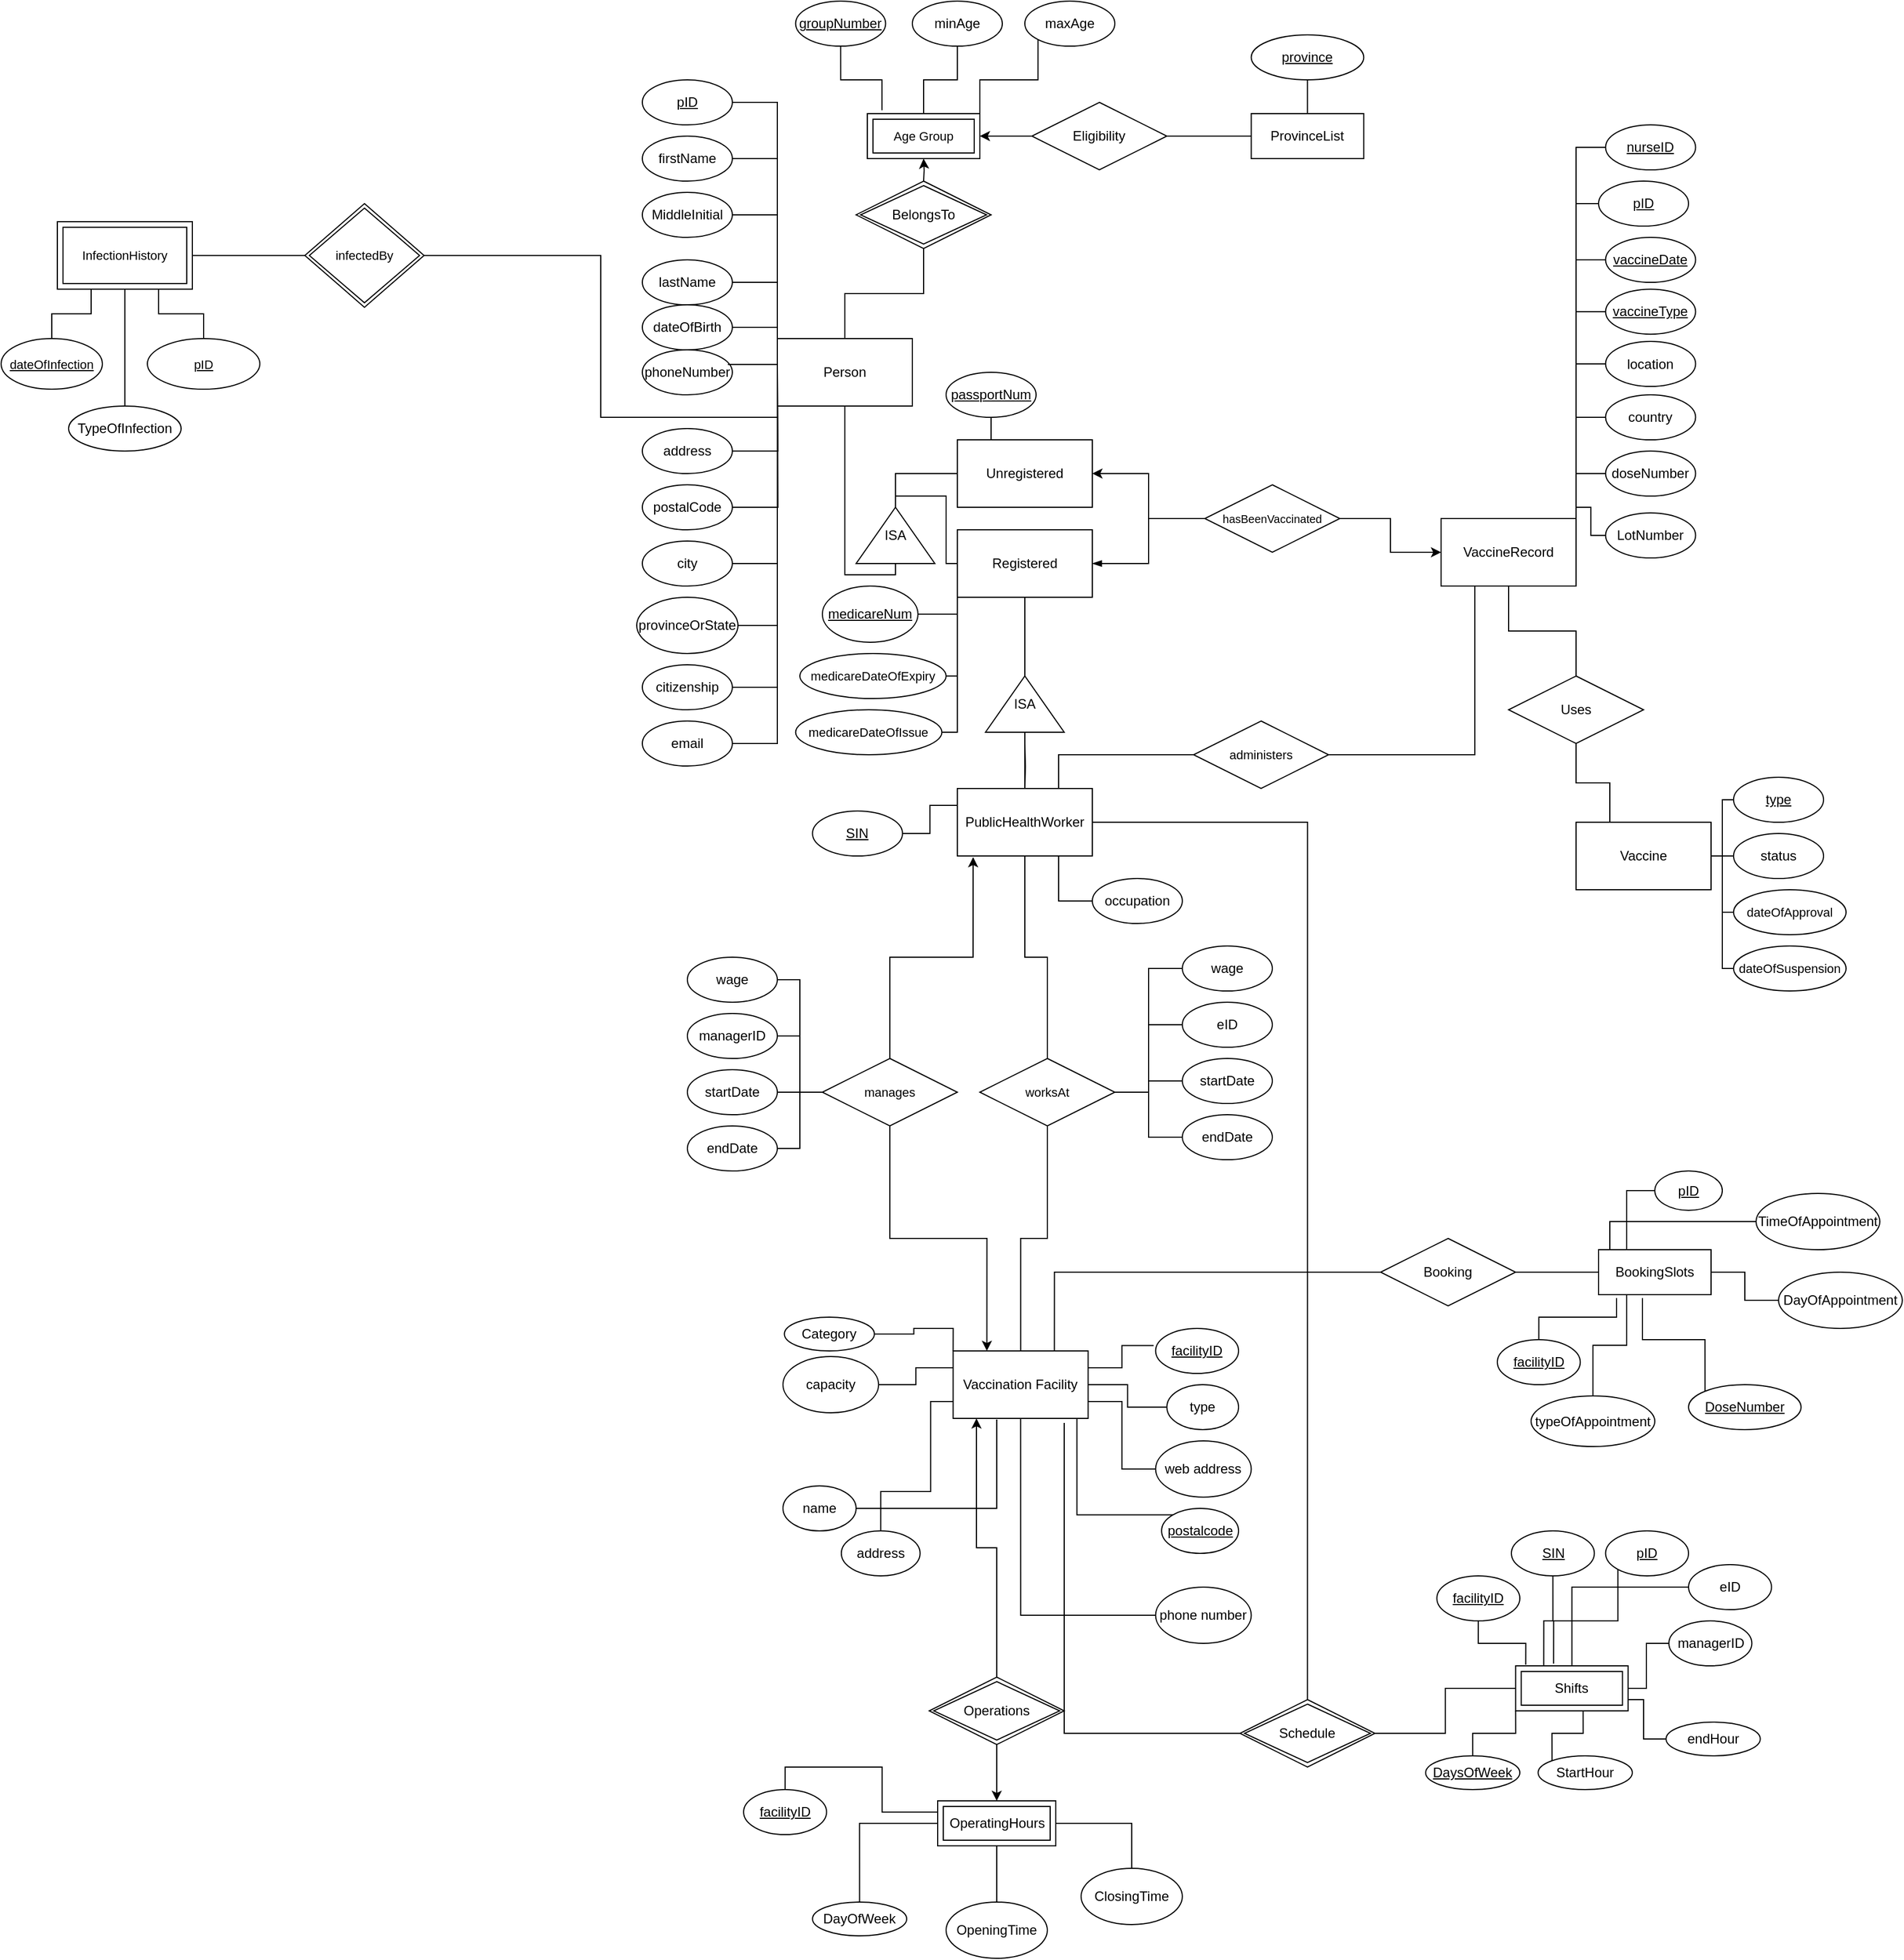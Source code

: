 <mxfile version="15.8.4" type="device"><diagram id="mBmWn6BK3wTHhu9qiL1B" name="Page-1"><mxGraphModel dx="946" dy="589" grid="1" gridSize="10" guides="1" tooltips="1" connect="1" arrows="1" fold="1" page="1" pageScale="1" pageWidth="2000" pageHeight="2000" math="0" shadow="0"><root><mxCell id="0"/><mxCell id="1" parent="0"/><mxCell id="DdgtRDa4_yfA8446GOCM-1" value="Person" style="rounded=0;whiteSpace=wrap;html=1;" parent="1" vertex="1"><mxGeometry x="780" y="370" width="120" height="60" as="geometry"/></mxCell><mxCell id="DdgtRDa4_yfA8446GOCM-2" value="firstName" style="ellipse;whiteSpace=wrap;html=1;" parent="1" vertex="1"><mxGeometry x="660" y="190" width="80" height="40" as="geometry"/></mxCell><mxCell id="DdgtRDa4_yfA8446GOCM-4" value="lastName" style="ellipse;whiteSpace=wrap;html=1;" parent="1" vertex="1"><mxGeometry x="660" y="300" width="80" height="40" as="geometry"/></mxCell><mxCell id="DdgtRDa4_yfA8446GOCM-5" value="dateOfBirth" style="ellipse;whiteSpace=wrap;html=1;" parent="1" vertex="1"><mxGeometry x="660" y="340" width="80" height="40" as="geometry"/></mxCell><mxCell id="DdgtRDa4_yfA8446GOCM-10" value="phoneNumber" style="ellipse;whiteSpace=wrap;html=1;" parent="1" vertex="1"><mxGeometry x="660" y="380" width="80" height="40" as="geometry"/></mxCell><mxCell id="pQI1qw_TkMHwql3n8WHU-45" style="edgeStyle=orthogonalEdgeStyle;rounded=0;orthogonalLoop=1;jettySize=auto;html=1;exitX=1;exitY=0.5;exitDx=0;exitDy=0;startArrow=none;startFill=0;endArrow=none;endFill=0;" parent="1" source="DdgtRDa4_yfA8446GOCM-11" edge="1"><mxGeometry relative="1" as="geometry"><mxPoint x="780" y="400" as="targetPoint"/></mxGeometry></mxCell><mxCell id="DdgtRDa4_yfA8446GOCM-11" value="address&lt;span style=&quot;color: rgba(0 , 0 , 0 , 0) ; font-family: monospace ; font-size: 0px&quot;&gt;%3CmxGraphModel%3E%3Croot%3E%3CmxCell%20id%3D%220%22%2F%3E%3CmxCell%20id%3D%221%22%20parent%3D%220%22%2F%3E%3CmxCell%20id%3D%222%22%20value%3D%22dateOfBirth%22%20style%3D%22ellipse%3BwhiteSpace%3Dwrap%3Bhtml%3D1%3B%22%20vertex%3D%221%22%20parent%3D%221%22%3E%3CmxGeometry%20x%3D%22210%22%20y%3D%2210%22%20width%3D%2280%22%20height%3D%2240%22%20as%3D%22geometry%22%2F%3E%3C%2FmxCell%3E%3C%2Froot%3E%3C%2FmxGraphModel%3E&lt;/span&gt;" style="ellipse;whiteSpace=wrap;html=1;" parent="1" vertex="1"><mxGeometry x="660" y="450" width="80" height="40" as="geometry"/></mxCell><mxCell id="i0iHETtfr_6ttu-rtyFP-5" style="edgeStyle=orthogonalEdgeStyle;rounded=0;orthogonalLoop=1;jettySize=auto;html=1;exitX=1;exitY=0.5;exitDx=0;exitDy=0;entryX=0;entryY=1;entryDx=0;entryDy=0;endArrow=none;endFill=0;" edge="1" parent="1" source="DdgtRDa4_yfA8446GOCM-12" target="DdgtRDa4_yfA8446GOCM-1"><mxGeometry relative="1" as="geometry"/></mxCell><mxCell id="DdgtRDa4_yfA8446GOCM-12" value="city" style="ellipse;whiteSpace=wrap;html=1;" parent="1" vertex="1"><mxGeometry x="660" y="550" width="80" height="40" as="geometry"/></mxCell><mxCell id="i0iHETtfr_6ttu-rtyFP-4" style="edgeStyle=orthogonalEdgeStyle;rounded=0;orthogonalLoop=1;jettySize=auto;html=1;exitX=1;exitY=0.5;exitDx=0;exitDy=0;entryX=0;entryY=1;entryDx=0;entryDy=0;endArrow=none;endFill=0;" edge="1" parent="1" source="DdgtRDa4_yfA8446GOCM-13" target="DdgtRDa4_yfA8446GOCM-1"><mxGeometry relative="1" as="geometry"/></mxCell><mxCell id="DdgtRDa4_yfA8446GOCM-13" value="provinceOrState" style="ellipse;whiteSpace=wrap;html=1;" parent="1" vertex="1"><mxGeometry x="655" y="600" width="90" height="50" as="geometry"/></mxCell><mxCell id="DdgtRDa4_yfA8446GOCM-15" value="citizenship" style="ellipse;whiteSpace=wrap;html=1;" parent="1" vertex="1"><mxGeometry x="660" y="660" width="80" height="40" as="geometry"/></mxCell><mxCell id="DdgtRDa4_yfA8446GOCM-16" value="email" style="ellipse;whiteSpace=wrap;html=1;" parent="1" vertex="1"><mxGeometry x="660" y="710" width="80" height="40" as="geometry"/></mxCell><mxCell id="DdgtRDa4_yfA8446GOCM-18" value="" style="endArrow=none;html=1;rounded=0;fontSize=6;edgeStyle=orthogonalEdgeStyle;exitX=0.95;exitY=0.325;exitDx=0;exitDy=0;exitPerimeter=0;entryX=0;entryY=0.5;entryDx=0;entryDy=0;" parent="1" source="DdgtRDa4_yfA8446GOCM-10" target="DdgtRDa4_yfA8446GOCM-1" edge="1"><mxGeometry relative="1" as="geometry"><mxPoint x="660" y="389.5" as="sourcePoint"/><mxPoint x="820" y="389.5" as="targetPoint"/><Array as="points"><mxPoint x="780" y="393"/><mxPoint x="780" y="390"/></Array></mxGeometry></mxCell><mxCell id="DdgtRDa4_yfA8446GOCM-27" value="" style="endArrow=none;html=1;rounded=0;fontSize=6;edgeStyle=orthogonalEdgeStyle;entryX=0;entryY=1;entryDx=0;entryDy=0;exitX=1;exitY=0.5;exitDx=0;exitDy=0;" parent="1" source="DdgtRDa4_yfA8446GOCM-15" target="DdgtRDa4_yfA8446GOCM-1" edge="1"><mxGeometry relative="1" as="geometry"><mxPoint x="740" y="390" as="sourcePoint"/><mxPoint x="900" y="390" as="targetPoint"/></mxGeometry></mxCell><mxCell id="DdgtRDa4_yfA8446GOCM-29" value="" style="endArrow=none;html=1;rounded=0;fontSize=6;edgeStyle=orthogonalEdgeStyle;entryX=0;entryY=1;entryDx=0;entryDy=0;" parent="1" source="DdgtRDa4_yfA8446GOCM-16" target="DdgtRDa4_yfA8446GOCM-1" edge="1"><mxGeometry relative="1" as="geometry"><mxPoint x="740" y="390" as="sourcePoint"/><mxPoint x="900" y="390" as="targetPoint"/></mxGeometry></mxCell><mxCell id="DdgtRDa4_yfA8446GOCM-31" value="" style="endArrow=none;html=1;rounded=0;fontSize=6;edgeStyle=orthogonalEdgeStyle;entryX=0;entryY=0;entryDx=0;entryDy=0;exitX=1;exitY=0.5;exitDx=0;exitDy=0;" parent="1" source="DdgtRDa4_yfA8446GOCM-5" target="DdgtRDa4_yfA8446GOCM-1" edge="1"><mxGeometry relative="1" as="geometry"><mxPoint x="740" y="390" as="sourcePoint"/><mxPoint x="900" y="390" as="targetPoint"/></mxGeometry></mxCell><mxCell id="DdgtRDa4_yfA8446GOCM-32" value="" style="endArrow=none;html=1;rounded=0;fontSize=6;edgeStyle=orthogonalEdgeStyle;entryX=0;entryY=0;entryDx=0;entryDy=0;exitX=1;exitY=0.5;exitDx=0;exitDy=0;" parent="1" source="DdgtRDa4_yfA8446GOCM-4" target="DdgtRDa4_yfA8446GOCM-1" edge="1"><mxGeometry relative="1" as="geometry"><mxPoint x="740" y="390" as="sourcePoint"/><mxPoint x="900" y="390" as="targetPoint"/></mxGeometry></mxCell><mxCell id="DdgtRDa4_yfA8446GOCM-33" value="" style="endArrow=none;html=1;rounded=0;fontSize=6;edgeStyle=orthogonalEdgeStyle;entryX=0;entryY=0;entryDx=0;entryDy=0;exitX=1;exitY=0.5;exitDx=0;exitDy=0;" parent="1" source="DdgtRDa4_yfA8446GOCM-2" target="DdgtRDa4_yfA8446GOCM-1" edge="1"><mxGeometry relative="1" as="geometry"><mxPoint x="740" y="390" as="sourcePoint"/><mxPoint x="900" y="390" as="targetPoint"/></mxGeometry></mxCell><mxCell id="DdgtRDa4_yfA8446GOCM-34" value="&lt;font style=&quot;font-size: 12px&quot;&gt;BelongsTo&lt;/font&gt;" style="shape=rhombus;double=1;perimeter=rhombusPerimeter;whiteSpace=wrap;html=1;align=center;labelBackgroundColor=none;fontSize=11;fontColor=default;" parent="1" vertex="1"><mxGeometry x="850" y="230" width="120" height="60" as="geometry"/></mxCell><mxCell id="DdgtRDa4_yfA8446GOCM-35" value="" style="endArrow=none;html=1;rounded=0;fontSize=12;edgeStyle=orthogonalEdgeStyle;entryX=0.5;entryY=1;entryDx=0;entryDy=0;exitX=0.5;exitY=0;exitDx=0;exitDy=0;" parent="1" source="DdgtRDa4_yfA8446GOCM-1" target="DdgtRDa4_yfA8446GOCM-34" edge="1"><mxGeometry relative="1" as="geometry"><mxPoint x="820" y="380" as="sourcePoint"/><mxPoint x="980" y="380" as="targetPoint"/></mxGeometry></mxCell><mxCell id="nh2LUWXk5iaDpOpPUdQf-5" style="edgeStyle=orthogonalEdgeStyle;rounded=0;orthogonalLoop=1;jettySize=auto;html=1;exitX=0.5;exitY=0;exitDx=0;exitDy=0;entryX=0.5;entryY=1;entryDx=0;entryDy=0;fontSize=8;fontColor=default;startArrow=none;startFill=0;endArrow=none;endFill=0;" parent="1" source="nh2LUWXk5iaDpOpPUdQf-6" target="DdgtRDa4_yfA8446GOCM-42" edge="1"><mxGeometry relative="1" as="geometry"><mxPoint x="910" y="150" as="sourcePoint"/></mxGeometry></mxCell><mxCell id="DdgtRDa4_yfA8446GOCM-37" value="" style="endArrow=classic;html=1;rounded=0;fontSize=12;edgeStyle=orthogonalEdgeStyle;" parent="1" edge="1"><mxGeometry relative="1" as="geometry"><mxPoint x="910" y="230" as="sourcePoint"/><mxPoint x="910" y="210" as="targetPoint"/></mxGeometry></mxCell><mxCell id="DdgtRDa4_yfA8446GOCM-39" value="&lt;u&gt;groupNumber&lt;/u&gt;" style="ellipse;whiteSpace=wrap;html=1;" parent="1" vertex="1"><mxGeometry x="796.25" y="70" width="80" height="40" as="geometry"/></mxCell><mxCell id="DdgtRDa4_yfA8446GOCM-41" value="" style="endArrow=none;html=1;rounded=0;fontSize=12;edgeStyle=orthogonalEdgeStyle;entryX=0.13;entryY=-0.075;entryDx=0;entryDy=0;exitX=0.5;exitY=1;exitDx=0;exitDy=0;entryPerimeter=0;" parent="1" source="DdgtRDa4_yfA8446GOCM-39" target="nh2LUWXk5iaDpOpPUdQf-6" edge="1"><mxGeometry relative="1" as="geometry"><mxPoint x="820" y="350" as="sourcePoint"/><mxPoint x="850" y="150" as="targetPoint"/></mxGeometry></mxCell><mxCell id="DdgtRDa4_yfA8446GOCM-42" value="minAge" style="ellipse;whiteSpace=wrap;html=1;" parent="1" vertex="1"><mxGeometry x="900" y="70" width="80" height="40" as="geometry"/></mxCell><mxCell id="DdgtRDa4_yfA8446GOCM-44" value="maxAge" style="ellipse;whiteSpace=wrap;html=1;" parent="1" vertex="1"><mxGeometry x="1000" y="70" width="80" height="40" as="geometry"/></mxCell><mxCell id="DdgtRDa4_yfA8446GOCM-46" value="&lt;u&gt;&lt;font style=&quot;font-size: 11px&quot;&gt;dateOfInfection&lt;/font&gt;&lt;/u&gt;" style="ellipse;whiteSpace=wrap;html=1;" parent="1" vertex="1"><mxGeometry x="90" y="370" width="90" height="45" as="geometry"/></mxCell><mxCell id="DdgtRDa4_yfA8446GOCM-47" value="" style="endArrow=none;html=1;rounded=0;fontSize=8;edgeStyle=orthogonalEdgeStyle;entryX=0;entryY=1;entryDx=0;entryDy=0;startArrow=none;" parent="1" source="rNq9Q9PdPuJIYpiy7q8s-1" target="DdgtRDa4_yfA8446GOCM-1" edge="1"><mxGeometry relative="1" as="geometry"><mxPoint x="790" y="470" as="sourcePoint"/><mxPoint x="950" y="470" as="targetPoint"/></mxGeometry></mxCell><mxCell id="DdgtRDa4_yfA8446GOCM-48" value="&lt;font style=&quot;font-size: 12px&quot;&gt;ISA&lt;/font&gt;" style="triangle;whiteSpace=wrap;html=1;fontSize=8;rotation=0;direction=north;" parent="1" vertex="1"><mxGeometry x="850" y="520" width="70" height="50" as="geometry"/></mxCell><mxCell id="DdgtRDa4_yfA8446GOCM-49" value="" style="endArrow=none;html=1;rounded=0;fontSize=12;edgeStyle=orthogonalEdgeStyle;entryX=0.5;entryY=1;entryDx=0;entryDy=0;exitX=0;exitY=0.5;exitDx=0;exitDy=0;" parent="1" source="DdgtRDa4_yfA8446GOCM-48" target="DdgtRDa4_yfA8446GOCM-1" edge="1"><mxGeometry relative="1" as="geometry"><mxPoint x="840" y="460" as="sourcePoint"/><mxPoint x="950" y="350" as="targetPoint"/></mxGeometry></mxCell><mxCell id="DdgtRDa4_yfA8446GOCM-50" value="Registered" style="rounded=0;whiteSpace=wrap;html=1;" parent="1" vertex="1"><mxGeometry x="940" y="540" width="120" height="60" as="geometry"/></mxCell><mxCell id="DdgtRDa4_yfA8446GOCM-51" value="Unregistered" style="rounded=0;whiteSpace=wrap;html=1;" parent="1" vertex="1"><mxGeometry x="940" y="460" width="120" height="60" as="geometry"/></mxCell><mxCell id="DdgtRDa4_yfA8446GOCM-52" value="" style="endArrow=none;html=1;rounded=0;fontSize=12;edgeStyle=orthogonalEdgeStyle;entryX=0;entryY=0.5;entryDx=0;entryDy=0;exitX=1;exitY=0.5;exitDx=0;exitDy=0;" parent="1" source="DdgtRDa4_yfA8446GOCM-48" target="DdgtRDa4_yfA8446GOCM-51" edge="1"><mxGeometry relative="1" as="geometry"><mxPoint x="790" y="420" as="sourcePoint"/><mxPoint x="950" y="420" as="targetPoint"/></mxGeometry></mxCell><mxCell id="DdgtRDa4_yfA8446GOCM-53" value="" style="endArrow=none;html=1;rounded=0;fontSize=12;edgeStyle=orthogonalEdgeStyle;entryX=0;entryY=0.5;entryDx=0;entryDy=0;exitX=1;exitY=0.5;exitDx=0;exitDy=0;" parent="1" source="DdgtRDa4_yfA8446GOCM-48" target="DdgtRDa4_yfA8446GOCM-50" edge="1"><mxGeometry relative="1" as="geometry"><mxPoint x="910" y="490" as="sourcePoint"/><mxPoint x="950" y="420" as="targetPoint"/></mxGeometry></mxCell><mxCell id="DdgtRDa4_yfA8446GOCM-54" value="&lt;font style=&quot;font-size: 10px&quot;&gt;hasBeenVaccinated&lt;/font&gt;" style="shape=rhombus;perimeter=rhombusPerimeter;whiteSpace=wrap;html=1;align=center;fontSize=6;" parent="1" vertex="1"><mxGeometry x="1160" y="500" width="120" height="60" as="geometry"/></mxCell><mxCell id="DdgtRDa4_yfA8446GOCM-55" value="" style="endArrow=none;html=1;rounded=0;fontSize=12;edgeStyle=orthogonalEdgeStyle;entryX=0;entryY=0.5;entryDx=0;entryDy=0;exitX=1;exitY=0.5;exitDx=0;exitDy=0;startArrow=classic;startFill=1;" parent="1" source="DdgtRDa4_yfA8446GOCM-51" target="DdgtRDa4_yfA8446GOCM-54" edge="1"><mxGeometry relative="1" as="geometry"><mxPoint x="830" y="450" as="sourcePoint"/><mxPoint x="990" y="450" as="targetPoint"/></mxGeometry></mxCell><mxCell id="pQI1qw_TkMHwql3n8WHU-53" style="edgeStyle=orthogonalEdgeStyle;rounded=0;orthogonalLoop=1;jettySize=auto;html=1;exitX=0.5;exitY=1;exitDx=0;exitDy=0;entryX=0.5;entryY=0;entryDx=0;entryDy=0;startArrow=none;startFill=0;endArrow=none;endFill=0;" parent="1" source="DdgtRDa4_yfA8446GOCM-56" target="pQI1qw_TkMHwql3n8WHU-52" edge="1"><mxGeometry relative="1" as="geometry"/></mxCell><mxCell id="DdgtRDa4_yfA8446GOCM-56" value="VaccineRecord" style="rounded=0;whiteSpace=wrap;html=1;" parent="1" vertex="1"><mxGeometry x="1370" y="530" width="120" height="60" as="geometry"/></mxCell><mxCell id="DdgtRDa4_yfA8446GOCM-57" value="" style="endArrow=classic;html=1;rounded=0;fontSize=12;edgeStyle=orthogonalEdgeStyle;endFill=1;" parent="1" source="DdgtRDa4_yfA8446GOCM-54" target="DdgtRDa4_yfA8446GOCM-56" edge="1"><mxGeometry relative="1" as="geometry"><mxPoint x="1050" y="400" as="sourcePoint"/><mxPoint x="990" y="450" as="targetPoint"/></mxGeometry></mxCell><mxCell id="DdgtRDa4_yfA8446GOCM-59" value="&lt;u&gt;medicareNum&lt;/u&gt;" style="ellipse;whiteSpace=wrap;html=1;" parent="1" vertex="1"><mxGeometry x="820" y="590" width="85" height="50" as="geometry"/></mxCell><mxCell id="DdgtRDa4_yfA8446GOCM-60" value="&lt;font style=&quot;font-size: 11px&quot;&gt;medicareDateOfIssue&lt;/font&gt;" style="ellipse;whiteSpace=wrap;html=1;" parent="1" vertex="1"><mxGeometry x="796.25" y="700" width="130" height="40" as="geometry"/></mxCell><mxCell id="DdgtRDa4_yfA8446GOCM-61" value="&lt;font style=&quot;font-size: 11px&quot;&gt;medicareDateOfExpiry&lt;/font&gt;" style="ellipse;whiteSpace=wrap;html=1;" parent="1" vertex="1"><mxGeometry x="800" y="650" width="130" height="40" as="geometry"/></mxCell><mxCell id="DdgtRDa4_yfA8446GOCM-62" value="" style="endArrow=none;html=1;rounded=0;fontSize=12;edgeStyle=orthogonalEdgeStyle;entryX=0;entryY=1;entryDx=0;entryDy=0;exitX=1;exitY=0.5;exitDx=0;exitDy=0;" parent="1" source="DdgtRDa4_yfA8446GOCM-59" target="DdgtRDa4_yfA8446GOCM-50" edge="1"><mxGeometry relative="1" as="geometry"><mxPoint x="900" y="500" as="sourcePoint"/><mxPoint x="1060" y="500" as="targetPoint"/></mxGeometry></mxCell><mxCell id="DdgtRDa4_yfA8446GOCM-63" value="" style="endArrow=none;html=1;rounded=0;fontSize=12;edgeStyle=orthogonalEdgeStyle;entryX=0;entryY=1;entryDx=0;entryDy=0;" parent="1" source="DdgtRDa4_yfA8446GOCM-61" target="DdgtRDa4_yfA8446GOCM-50" edge="1"><mxGeometry relative="1" as="geometry"><mxPoint x="900" y="500" as="sourcePoint"/><mxPoint x="1060" y="500" as="targetPoint"/></mxGeometry></mxCell><mxCell id="DdgtRDa4_yfA8446GOCM-64" value="" style="endArrow=none;html=1;rounded=0;fontSize=12;edgeStyle=orthogonalEdgeStyle;entryX=0;entryY=1;entryDx=0;entryDy=0;" parent="1" source="DdgtRDa4_yfA8446GOCM-60" target="DdgtRDa4_yfA8446GOCM-50" edge="1"><mxGeometry relative="1" as="geometry"><mxPoint x="900" y="500" as="sourcePoint"/><mxPoint x="1160" y="720" as="targetPoint"/></mxGeometry></mxCell><mxCell id="DdgtRDa4_yfA8446GOCM-65" value="" style="endArrow=none;html=1;rounded=0;fontSize=12;edgeStyle=orthogonalEdgeStyle;entryX=0;entryY=0.5;entryDx=0;entryDy=0;startArrow=blockThin;startFill=1;" parent="1" source="DdgtRDa4_yfA8446GOCM-50" target="DdgtRDa4_yfA8446GOCM-54" edge="1"><mxGeometry relative="1" as="geometry"><mxPoint x="900" y="500" as="sourcePoint"/><mxPoint x="1060" y="500" as="targetPoint"/></mxGeometry></mxCell><mxCell id="DdgtRDa4_yfA8446GOCM-66" value="&lt;u&gt;passportNum&lt;/u&gt;" style="ellipse;whiteSpace=wrap;html=1;" parent="1" vertex="1"><mxGeometry x="930" y="400" width="80" height="40" as="geometry"/></mxCell><mxCell id="DdgtRDa4_yfA8446GOCM-67" value="" style="endArrow=none;html=1;rounded=0;fontSize=12;edgeStyle=orthogonalEdgeStyle;entryX=0.25;entryY=0;entryDx=0;entryDy=0;" parent="1" source="DdgtRDa4_yfA8446GOCM-66" target="DdgtRDa4_yfA8446GOCM-51" edge="1"><mxGeometry relative="1" as="geometry"><mxPoint x="900" y="500" as="sourcePoint"/><mxPoint x="1060" y="500" as="targetPoint"/></mxGeometry></mxCell><mxCell id="DdgtRDa4_yfA8446GOCM-68" value="LotNumber" style="ellipse;whiteSpace=wrap;html=1;" parent="1" vertex="1"><mxGeometry x="1516.25" y="525" width="80" height="40" as="geometry"/></mxCell><mxCell id="DdgtRDa4_yfA8446GOCM-69" value="" style="endArrow=none;html=1;rounded=0;fontSize=12;edgeStyle=orthogonalEdgeStyle;entryX=0;entryY=0.5;entryDx=0;entryDy=0;exitX=1;exitY=0;exitDx=0;exitDy=0;" parent="1" source="DdgtRDa4_yfA8446GOCM-56" target="DdgtRDa4_yfA8446GOCM-68" edge="1"><mxGeometry relative="1" as="geometry"><mxPoint x="1160" y="500" as="sourcePoint"/><mxPoint x="1320" y="500" as="targetPoint"/></mxGeometry></mxCell><mxCell id="DdgtRDa4_yfA8446GOCM-70" value="&lt;u&gt;vaccineType&lt;/u&gt;" style="ellipse;whiteSpace=wrap;html=1;" parent="1" vertex="1"><mxGeometry x="1516.25" y="326.09" width="80" height="40" as="geometry"/></mxCell><mxCell id="DdgtRDa4_yfA8446GOCM-71" value="" style="endArrow=none;html=1;rounded=0;fontSize=12;edgeStyle=orthogonalEdgeStyle;entryX=0;entryY=0.5;entryDx=0;entryDy=0;exitX=1;exitY=0;exitDx=0;exitDy=0;" parent="1" source="DdgtRDa4_yfA8446GOCM-56" target="DdgtRDa4_yfA8446GOCM-70" edge="1"><mxGeometry relative="1" as="geometry"><mxPoint x="1490" y="510" as="sourcePoint"/><mxPoint x="1510" y="450" as="targetPoint"/></mxGeometry></mxCell><mxCell id="DdgtRDa4_yfA8446GOCM-72" value="doseNumber" style="ellipse;whiteSpace=wrap;html=1;" parent="1" vertex="1"><mxGeometry x="1516.25" y="470" width="80" height="40" as="geometry"/></mxCell><mxCell id="DdgtRDa4_yfA8446GOCM-73" value="" style="endArrow=none;html=1;rounded=0;fontSize=12;edgeStyle=orthogonalEdgeStyle;entryX=0;entryY=0.5;entryDx=0;entryDy=0;exitX=1;exitY=0;exitDx=0;exitDy=0;" parent="1" source="DdgtRDa4_yfA8446GOCM-56" target="DdgtRDa4_yfA8446GOCM-72" edge="1"><mxGeometry relative="1" as="geometry"><mxPoint x="1140" y="500" as="sourcePoint"/><mxPoint x="1300" y="500" as="targetPoint"/></mxGeometry></mxCell><mxCell id="DdgtRDa4_yfA8446GOCM-74" value="&lt;u&gt;vaccineDate&lt;/u&gt;" style="ellipse;whiteSpace=wrap;html=1;" parent="1" vertex="1"><mxGeometry x="1516.25" y="280" width="80" height="40" as="geometry"/></mxCell><mxCell id="DdgtRDa4_yfA8446GOCM-75" value="" style="endArrow=none;html=1;rounded=0;fontSize=12;edgeStyle=orthogonalEdgeStyle;entryX=0;entryY=0.5;entryDx=0;entryDy=0;exitX=1;exitY=0;exitDx=0;exitDy=0;" parent="1" source="DdgtRDa4_yfA8446GOCM-56" target="DdgtRDa4_yfA8446GOCM-74" edge="1"><mxGeometry relative="1" as="geometry"><mxPoint x="1140" y="500" as="sourcePoint"/><mxPoint x="1300" y="500" as="targetPoint"/></mxGeometry></mxCell><mxCell id="DdgtRDa4_yfA8446GOCM-76" value="country" style="ellipse;whiteSpace=wrap;html=1;" parent="1" vertex="1"><mxGeometry x="1516.25" y="420" width="80" height="40" as="geometry"/></mxCell><mxCell id="DdgtRDa4_yfA8446GOCM-77" value="" style="endArrow=none;html=1;rounded=0;fontSize=11;edgeStyle=orthogonalEdgeStyle;entryX=0;entryY=0.5;entryDx=0;entryDy=0;exitX=1;exitY=0;exitDx=0;exitDy=0;" parent="1" source="DdgtRDa4_yfA8446GOCM-56" target="DdgtRDa4_yfA8446GOCM-76" edge="1"><mxGeometry relative="1" as="geometry"><mxPoint x="1070" y="500" as="sourcePoint"/><mxPoint x="1230" y="500" as="targetPoint"/></mxGeometry></mxCell><mxCell id="DdgtRDa4_yfA8446GOCM-78" value="location" style="ellipse;whiteSpace=wrap;html=1;" parent="1" vertex="1"><mxGeometry x="1516.25" y="372.5" width="80" height="40" as="geometry"/></mxCell><mxCell id="DdgtRDa4_yfA8446GOCM-79" value="" style="endArrow=none;html=1;rounded=0;fontSize=11;edgeStyle=orthogonalEdgeStyle;entryX=0;entryY=0.5;entryDx=0;entryDy=0;exitX=1;exitY=0;exitDx=0;exitDy=0;" parent="1" source="DdgtRDa4_yfA8446GOCM-56" target="DdgtRDa4_yfA8446GOCM-78" edge="1"><mxGeometry relative="1" as="geometry"><mxPoint x="1070" y="500" as="sourcePoint"/><mxPoint x="1230" y="500" as="targetPoint"/></mxGeometry></mxCell><mxCell id="DdgtRDa4_yfA8446GOCM-80" value="&lt;u&gt;nurseID&lt;/u&gt;" style="ellipse;whiteSpace=wrap;html=1;" parent="1" vertex="1"><mxGeometry x="1516.25" y="180" width="80" height="40" as="geometry"/></mxCell><mxCell id="DdgtRDa4_yfA8446GOCM-81" value="" style="endArrow=none;html=1;rounded=0;fontSize=11;edgeStyle=orthogonalEdgeStyle;entryX=0;entryY=0.5;entryDx=0;entryDy=0;exitX=1;exitY=0;exitDx=0;exitDy=0;" parent="1" source="DdgtRDa4_yfA8446GOCM-56" target="DdgtRDa4_yfA8446GOCM-80" edge="1"><mxGeometry relative="1" as="geometry"><mxPoint x="1070" y="370" as="sourcePoint"/><mxPoint x="1230" y="370" as="targetPoint"/></mxGeometry></mxCell><mxCell id="DdgtRDa4_yfA8446GOCM-83" value="" style="endArrow=none;html=1;rounded=0;fontSize=11;edgeStyle=orthogonalEdgeStyle;" parent="1" source="DdgtRDa4_yfA8446GOCM-50" edge="1"><mxGeometry relative="1" as="geometry"><mxPoint x="960" y="550" as="sourcePoint"/><mxPoint x="1000" y="670" as="targetPoint"/></mxGeometry></mxCell><mxCell id="tQHkQa2QSIJ95_7Fd_pv-3" style="edgeStyle=orthogonalEdgeStyle;rounded=0;orthogonalLoop=1;jettySize=auto;html=1;exitX=0.75;exitY=1;exitDx=0;exitDy=0;entryX=0;entryY=0.5;entryDx=0;entryDy=0;endArrow=none;endFill=0;" parent="1" source="DdgtRDa4_yfA8446GOCM-84" target="tQHkQa2QSIJ95_7Fd_pv-1" edge="1"><mxGeometry relative="1" as="geometry"/></mxCell><mxCell id="8eUrvbDjKDyibfpCV4um-12" style="edgeStyle=orthogonalEdgeStyle;rounded=0;orthogonalLoop=1;jettySize=auto;html=1;exitX=0.75;exitY=0;exitDx=0;exitDy=0;entryX=0;entryY=0.5;entryDx=0;entryDy=0;endArrow=none;endFill=0;" parent="1" source="DdgtRDa4_yfA8446GOCM-84" target="DdgtRDa4_yfA8446GOCM-108" edge="1"><mxGeometry relative="1" as="geometry"/></mxCell><mxCell id="DdgtRDa4_yfA8446GOCM-84" value="PublicHealthWorker" style="rounded=0;whiteSpace=wrap;html=1;" parent="1" vertex="1"><mxGeometry x="940" y="770" width="120" height="60" as="geometry"/></mxCell><mxCell id="DdgtRDa4_yfA8446GOCM-85" value="" style="endArrow=none;html=1;rounded=0;fontSize=11;edgeStyle=orthogonalEdgeStyle;" parent="1" target="DdgtRDa4_yfA8446GOCM-84" edge="1"><mxGeometry relative="1" as="geometry"><mxPoint x="1000" y="730" as="sourcePoint"/><mxPoint x="1120" y="750" as="targetPoint"/></mxGeometry></mxCell><mxCell id="nh2LUWXk5iaDpOpPUdQf-24" style="edgeStyle=orthogonalEdgeStyle;rounded=0;orthogonalLoop=1;jettySize=auto;html=1;exitX=0.117;exitY=1.017;exitDx=0;exitDy=0;entryX=0.5;entryY=0;entryDx=0;entryDy=0;fontSize=11;fontColor=default;startArrow=classic;startFill=1;endArrow=none;endFill=0;exitPerimeter=0;" parent="1" source="DdgtRDa4_yfA8446GOCM-84" target="nh2LUWXk5iaDpOpPUdQf-23" edge="1"><mxGeometry relative="1" as="geometry"><mxPoint x="780" y="1100" as="sourcePoint"/></mxGeometry></mxCell><mxCell id="8eUrvbDjKDyibfpCV4um-10" style="edgeStyle=orthogonalEdgeStyle;rounded=0;orthogonalLoop=1;jettySize=auto;html=1;exitX=0.5;exitY=0;exitDx=0;exitDy=0;entryX=0.5;entryY=1;entryDx=0;entryDy=0;endArrow=none;endFill=0;" parent="1" source="DdgtRDa4_yfA8446GOCM-91" target="DdgtRDa4_yfA8446GOCM-84" edge="1"><mxGeometry relative="1" as="geometry"/></mxCell><mxCell id="DdgtRDa4_yfA8446GOCM-91" value="&lt;font style=&quot;font-size: 11px&quot;&gt;worksAt&lt;/font&gt;" style="shape=rhombus;perimeter=rhombusPerimeter;whiteSpace=wrap;html=1;align=center;fontSize=6;" parent="1" vertex="1"><mxGeometry x="960" y="1010" width="120" height="60" as="geometry"/></mxCell><mxCell id="8eUrvbDjKDyibfpCV4um-40" style="edgeStyle=orthogonalEdgeStyle;rounded=0;orthogonalLoop=1;jettySize=auto;html=1;exitX=0;exitY=0.5;exitDx=0;exitDy=0;entryX=1;entryY=0.5;entryDx=0;entryDy=0;endArrow=none;endFill=0;" parent="1" source="DdgtRDa4_yfA8446GOCM-93" target="DdgtRDa4_yfA8446GOCM-91" edge="1"><mxGeometry relative="1" as="geometry"/></mxCell><mxCell id="DdgtRDa4_yfA8446GOCM-93" value="eID" style="ellipse;whiteSpace=wrap;html=1;" parent="1" vertex="1"><mxGeometry x="1140" y="960" width="80" height="40" as="geometry"/></mxCell><mxCell id="8eUrvbDjKDyibfpCV4um-42" style="edgeStyle=orthogonalEdgeStyle;rounded=0;orthogonalLoop=1;jettySize=auto;html=1;exitX=0;exitY=0.5;exitDx=0;exitDy=0;entryX=1;entryY=0.5;entryDx=0;entryDy=0;endArrow=none;endFill=0;" parent="1" source="DdgtRDa4_yfA8446GOCM-94" target="DdgtRDa4_yfA8446GOCM-91" edge="1"><mxGeometry relative="1" as="geometry"/></mxCell><mxCell id="DdgtRDa4_yfA8446GOCM-94" value="endDate" style="ellipse;whiteSpace=wrap;html=1;" parent="1" vertex="1"><mxGeometry x="1140" y="1060" width="80" height="40" as="geometry"/></mxCell><mxCell id="pQI1qw_TkMHwql3n8WHU-50" style="edgeStyle=orthogonalEdgeStyle;rounded=0;orthogonalLoop=1;jettySize=auto;html=1;exitX=1;exitY=0.5;exitDx=0;exitDy=0;entryX=0.25;entryY=1;entryDx=0;entryDy=0;startArrow=none;startFill=0;endArrow=none;endFill=0;" parent="1" source="DdgtRDa4_yfA8446GOCM-108" target="DdgtRDa4_yfA8446GOCM-56" edge="1"><mxGeometry relative="1" as="geometry"/></mxCell><mxCell id="DdgtRDa4_yfA8446GOCM-108" value="&lt;font style=&quot;font-size: 11px&quot;&gt;administers&lt;/font&gt;" style="shape=rhombus;perimeter=rhombusPerimeter;whiteSpace=wrap;html=1;align=center;fontSize=6;" parent="1" vertex="1"><mxGeometry x="1150" y="710" width="120" height="60" as="geometry"/></mxCell><mxCell id="pQI1qw_TkMHwql3n8WHU-54" style="edgeStyle=orthogonalEdgeStyle;rounded=0;orthogonalLoop=1;jettySize=auto;html=1;exitX=0.25;exitY=0;exitDx=0;exitDy=0;entryX=0.5;entryY=1;entryDx=0;entryDy=0;startArrow=none;startFill=0;endArrow=none;endFill=0;" parent="1" source="DdgtRDa4_yfA8446GOCM-112" target="pQI1qw_TkMHwql3n8WHU-52" edge="1"><mxGeometry relative="1" as="geometry"/></mxCell><mxCell id="DdgtRDa4_yfA8446GOCM-112" value="Vaccine" style="rounded=0;whiteSpace=wrap;html=1;" parent="1" vertex="1"><mxGeometry x="1490" y="800" width="120" height="60" as="geometry"/></mxCell><mxCell id="nh2LUWXk5iaDpOpPUdQf-13" style="edgeStyle=orthogonalEdgeStyle;rounded=0;orthogonalLoop=1;jettySize=auto;html=1;exitX=0;exitY=0.25;exitDx=0;exitDy=0;fontSize=11;fontColor=default;startArrow=none;startFill=0;endArrow=none;endFill=0;" parent="1" source="DdgtRDa4_yfA8446GOCM-120" target="DdgtRDa4_yfA8446GOCM-134" edge="1"><mxGeometry relative="1" as="geometry"/></mxCell><mxCell id="nh2LUWXk5iaDpOpPUdQf-15" style="edgeStyle=orthogonalEdgeStyle;rounded=0;orthogonalLoop=1;jettySize=auto;html=1;exitX=0;exitY=0.75;exitDx=0;exitDy=0;fontSize=11;fontColor=default;startArrow=none;startFill=0;endArrow=none;endFill=0;" parent="1" source="DdgtRDa4_yfA8446GOCM-120" target="DdgtRDa4_yfA8446GOCM-124" edge="1"><mxGeometry relative="1" as="geometry"><Array as="points"><mxPoint x="916.25" y="1315"/><mxPoint x="916.25" y="1395"/></Array></mxGeometry></mxCell><mxCell id="nh2LUWXk5iaDpOpPUdQf-18" style="edgeStyle=orthogonalEdgeStyle;rounded=0;orthogonalLoop=1;jettySize=auto;html=1;exitX=1;exitY=0.25;exitDx=0;exitDy=0;fontSize=11;fontColor=default;startArrow=none;startFill=0;endArrow=none;endFill=0;entryX=-0.024;entryY=0.38;entryDx=0;entryDy=0;entryPerimeter=0;" parent="1" source="DdgtRDa4_yfA8446GOCM-120" target="DdgtRDa4_yfA8446GOCM-136" edge="1"><mxGeometry relative="1" as="geometry"><mxPoint x="1126.25" y="1240" as="targetPoint"/></mxGeometry></mxCell><mxCell id="nh2LUWXk5iaDpOpPUdQf-21" style="edgeStyle=orthogonalEdgeStyle;rounded=0;orthogonalLoop=1;jettySize=auto;html=1;exitX=1;exitY=0.5;exitDx=0;exitDy=0;entryX=0;entryY=0.5;entryDx=0;entryDy=0;fontSize=11;fontColor=default;startArrow=none;startFill=0;endArrow=none;endFill=0;" parent="1" source="DdgtRDa4_yfA8446GOCM-120" target="DdgtRDa4_yfA8446GOCM-132" edge="1"><mxGeometry relative="1" as="geometry"/></mxCell><mxCell id="nh2LUWXk5iaDpOpPUdQf-22" style="edgeStyle=orthogonalEdgeStyle;rounded=0;orthogonalLoop=1;jettySize=auto;html=1;exitX=1;exitY=0.75;exitDx=0;exitDy=0;entryX=0;entryY=0.5;entryDx=0;entryDy=0;fontSize=11;fontColor=default;startArrow=none;startFill=0;endArrow=none;endFill=0;" parent="1" source="DdgtRDa4_yfA8446GOCM-120" target="DdgtRDa4_yfA8446GOCM-130" edge="1"><mxGeometry relative="1" as="geometry"/></mxCell><mxCell id="Qky0PTX6Pcn13CJ_tJrD-17" style="edgeStyle=orthogonalEdgeStyle;rounded=0;orthogonalLoop=1;jettySize=auto;html=1;exitX=0.75;exitY=0;exitDx=0;exitDy=0;entryX=0;entryY=0.5;entryDx=0;entryDy=0;endArrow=none;endFill=0;startArrow=none;startFill=0;" parent="1" source="DdgtRDa4_yfA8446GOCM-120" target="Qky0PTX6Pcn13CJ_tJrD-16" edge="1"><mxGeometry relative="1" as="geometry"/></mxCell><mxCell id="DdgtRDa4_yfA8446GOCM-120" value="Vaccination Facility" style="rounded=0;whiteSpace=wrap;html=1;" parent="1" vertex="1"><mxGeometry x="936.25" y="1270" width="120" height="60" as="geometry"/></mxCell><mxCell id="pQI1qw_TkMHwql3n8WHU-47" style="edgeStyle=orthogonalEdgeStyle;rounded=0;orthogonalLoop=1;jettySize=auto;html=1;exitX=1;exitY=0.5;exitDx=0;exitDy=0;entryX=0.323;entryY=1.017;entryDx=0;entryDy=0;entryPerimeter=0;startArrow=none;startFill=0;endArrow=none;endFill=0;" parent="1" source="DdgtRDa4_yfA8446GOCM-122" target="DdgtRDa4_yfA8446GOCM-120" edge="1"><mxGeometry relative="1" as="geometry"/></mxCell><mxCell id="DdgtRDa4_yfA8446GOCM-122" value="name" style="ellipse;whiteSpace=wrap;html=1;" parent="1" vertex="1"><mxGeometry x="785" y="1390" width="65" height="40" as="geometry"/></mxCell><mxCell id="DdgtRDa4_yfA8446GOCM-124" value="address" style="ellipse;whiteSpace=wrap;html=1;" parent="1" vertex="1"><mxGeometry x="836.88" y="1430" width="70" height="40" as="geometry"/></mxCell><mxCell id="pQI1qw_TkMHwql3n8WHU-6" style="edgeStyle=orthogonalEdgeStyle;rounded=0;orthogonalLoop=1;jettySize=auto;html=1;exitX=0;exitY=0.5;exitDx=0;exitDy=0;entryX=0.5;entryY=1;entryDx=0;entryDy=0;endArrow=none;endFill=0;" parent="1" source="DdgtRDa4_yfA8446GOCM-126" target="DdgtRDa4_yfA8446GOCM-120" edge="1"><mxGeometry relative="1" as="geometry"/></mxCell><mxCell id="DdgtRDa4_yfA8446GOCM-126" value="phone number" style="ellipse;whiteSpace=wrap;html=1;" parent="1" vertex="1"><mxGeometry x="1116.25" y="1480" width="85" height="50" as="geometry"/></mxCell><mxCell id="DdgtRDa4_yfA8446GOCM-130" value="web address" style="ellipse;whiteSpace=wrap;html=1;" parent="1" vertex="1"><mxGeometry x="1116.25" y="1350" width="85" height="50" as="geometry"/></mxCell><mxCell id="DdgtRDa4_yfA8446GOCM-132" value="type" style="ellipse;whiteSpace=wrap;html=1;" parent="1" vertex="1"><mxGeometry x="1126.25" y="1300" width="63.75" height="40" as="geometry"/></mxCell><mxCell id="DdgtRDa4_yfA8446GOCM-134" value="capacity" style="ellipse;whiteSpace=wrap;html=1;" parent="1" vertex="1"><mxGeometry x="785" y="1275" width="85" height="50" as="geometry"/></mxCell><mxCell id="DdgtRDa4_yfA8446GOCM-135" value="" style="endArrow=none;html=1;rounded=0;fontSize=11;edgeStyle=orthogonalEdgeStyle;entryX=0.5;entryY=1;entryDx=0;entryDy=0;" parent="1" source="DdgtRDa4_yfA8446GOCM-120" target="DdgtRDa4_yfA8446GOCM-91" edge="1"><mxGeometry relative="1" as="geometry"><mxPoint x="830" y="1380" as="sourcePoint"/><mxPoint x="990" y="1380" as="targetPoint"/></mxGeometry></mxCell><mxCell id="DdgtRDa4_yfA8446GOCM-136" value="&lt;u&gt;facilityID&lt;/u&gt;" style="ellipse;whiteSpace=wrap;html=1;" parent="1" vertex="1"><mxGeometry x="1116.25" y="1250" width="73.75" height="40" as="geometry"/></mxCell><mxCell id="DdgtRDa4_yfA8446GOCM-141" value="&lt;u&gt;type&lt;/u&gt;" style="ellipse;whiteSpace=wrap;html=1;" parent="1" vertex="1"><mxGeometry x="1630" y="760" width="80" height="40" as="geometry"/></mxCell><mxCell id="DdgtRDa4_yfA8446GOCM-142" value="status" style="ellipse;whiteSpace=wrap;html=1;" parent="1" vertex="1"><mxGeometry x="1630" y="810" width="80" height="40" as="geometry"/></mxCell><mxCell id="DdgtRDa4_yfA8446GOCM-143" value="&lt;font style=&quot;font-size: 11px&quot;&gt;dateOfApproval&lt;/font&gt;" style="ellipse;whiteSpace=wrap;html=1;" parent="1" vertex="1"><mxGeometry x="1630" y="860" width="100" height="40" as="geometry"/></mxCell><mxCell id="DdgtRDa4_yfA8446GOCM-145" value="" style="endArrow=none;html=1;rounded=0;fontSize=9;edgeStyle=orthogonalEdgeStyle;" parent="1" source="DdgtRDa4_yfA8446GOCM-112" target="DdgtRDa4_yfA8446GOCM-141" edge="1"><mxGeometry relative="1" as="geometry"><mxPoint x="1160" y="640" as="sourcePoint"/><mxPoint x="1320" y="640" as="targetPoint"/></mxGeometry></mxCell><mxCell id="DdgtRDa4_yfA8446GOCM-146" value="" style="endArrow=none;html=1;rounded=0;fontSize=9;edgeStyle=orthogonalEdgeStyle;" parent="1" source="DdgtRDa4_yfA8446GOCM-112" target="DdgtRDa4_yfA8446GOCM-142" edge="1"><mxGeometry relative="1" as="geometry"><mxPoint x="1160" y="640" as="sourcePoint"/><mxPoint x="1320" y="640" as="targetPoint"/></mxGeometry></mxCell><mxCell id="DdgtRDa4_yfA8446GOCM-147" value="" style="endArrow=none;html=1;rounded=0;fontSize=9;edgeStyle=orthogonalEdgeStyle;" parent="1" source="DdgtRDa4_yfA8446GOCM-112" target="DdgtRDa4_yfA8446GOCM-143" edge="1"><mxGeometry relative="1" as="geometry"><mxPoint x="1160" y="640" as="sourcePoint"/><mxPoint x="1320" y="640" as="targetPoint"/></mxGeometry></mxCell><mxCell id="rNq9Q9PdPuJIYpiy7q8s-1" value="infectedBy" style="shape=rhombus;double=1;perimeter=rhombusPerimeter;whiteSpace=wrap;html=1;align=center;labelBackgroundColor=none;fontSize=11;fontColor=default;" parent="1" vertex="1"><mxGeometry x="360" y="250.0" width="105.95" height="92.19" as="geometry"/></mxCell><mxCell id="rNq9Q9PdPuJIYpiy7q8s-2" value="" style="endArrow=none;html=1;rounded=0;fontSize=8;edgeStyle=orthogonalEdgeStyle;entryX=0;entryY=0.5;entryDx=0;entryDy=0;exitX=1;exitY=0.5;exitDx=0;exitDy=0;" parent="1" source="rNq9Q9PdPuJIYpiy7q8s-3" target="rNq9Q9PdPuJIYpiy7q8s-1" edge="1"><mxGeometry relative="1" as="geometry"><mxPoint x="240" y="280" as="sourcePoint"/><mxPoint x="650" y="40" as="targetPoint"/></mxGeometry></mxCell><mxCell id="nh2LUWXk5iaDpOpPUdQf-10" style="edgeStyle=orthogonalEdgeStyle;rounded=0;orthogonalLoop=1;jettySize=auto;html=1;exitX=0.75;exitY=1;exitDx=0;exitDy=0;entryX=0.5;entryY=0;entryDx=0;entryDy=0;fontSize=11;fontColor=default;startArrow=none;startFill=0;endArrow=none;endFill=0;" parent="1" source="rNq9Q9PdPuJIYpiy7q8s-3" target="nh2LUWXk5iaDpOpPUdQf-9" edge="1"><mxGeometry relative="1" as="geometry"/></mxCell><mxCell id="nh2LUWXk5iaDpOpPUdQf-11" style="edgeStyle=orthogonalEdgeStyle;rounded=0;orthogonalLoop=1;jettySize=auto;html=1;exitX=0.25;exitY=1;exitDx=0;exitDy=0;entryX=0.5;entryY=0;entryDx=0;entryDy=0;fontSize=11;fontColor=default;startArrow=none;startFill=0;endArrow=none;endFill=0;" parent="1" source="rNq9Q9PdPuJIYpiy7q8s-3" target="DdgtRDa4_yfA8446GOCM-46" edge="1"><mxGeometry relative="1" as="geometry"/></mxCell><mxCell id="8eUrvbDjKDyibfpCV4um-4" style="edgeStyle=orthogonalEdgeStyle;rounded=0;orthogonalLoop=1;jettySize=auto;html=1;exitX=0.5;exitY=1;exitDx=0;exitDy=0;entryX=0.5;entryY=0;entryDx=0;entryDy=0;endArrow=none;endFill=0;" parent="1" source="rNq9Q9PdPuJIYpiy7q8s-3" target="8eUrvbDjKDyibfpCV4um-1" edge="1"><mxGeometry relative="1" as="geometry"/></mxCell><mxCell id="rNq9Q9PdPuJIYpiy7q8s-3" value="&lt;div&gt;InfectionHistory&lt;/div&gt;" style="shape=ext;margin=3;double=1;whiteSpace=wrap;html=1;align=center;labelBackgroundColor=none;fontSize=11;fontColor=default;" parent="1" vertex="1"><mxGeometry x="140" y="266.09" width="120" height="60" as="geometry"/></mxCell><mxCell id="nh2LUWXk5iaDpOpPUdQf-2" value="" style="edgeStyle=orthogonalEdgeStyle;rounded=0;orthogonalLoop=1;jettySize=auto;html=1;fontSize=8;fontColor=default;endArrow=none;endFill=0;" parent="1" source="nh2LUWXk5iaDpOpPUdQf-1" target="DdgtRDa4_yfA8446GOCM-84" edge="1"><mxGeometry relative="1" as="geometry"/></mxCell><mxCell id="nh2LUWXk5iaDpOpPUdQf-1" value="&lt;font style=&quot;font-size: 12px&quot;&gt;ISA&lt;/font&gt;" style="triangle;whiteSpace=wrap;html=1;fontSize=8;rotation=0;direction=north;" parent="1" vertex="1"><mxGeometry x="965" y="670" width="70" height="50" as="geometry"/></mxCell><mxCell id="pQI1qw_TkMHwql3n8WHU-20" style="edgeStyle=orthogonalEdgeStyle;rounded=0;orthogonalLoop=1;jettySize=auto;html=1;exitX=1;exitY=0;exitDx=0;exitDy=0;entryX=0;entryY=1;entryDx=0;entryDy=0;endArrow=none;endFill=0;" parent="1" source="nh2LUWXk5iaDpOpPUdQf-6" target="DdgtRDa4_yfA8446GOCM-44" edge="1"><mxGeometry relative="1" as="geometry"/></mxCell><mxCell id="pQI1qw_TkMHwql3n8WHU-25" value="" style="edgeStyle=orthogonalEdgeStyle;rounded=0;orthogonalLoop=1;jettySize=auto;html=1;endArrow=none;endFill=0;entryX=0;entryY=0.5;entryDx=0;entryDy=0;startArrow=classic;startFill=1;" parent="1" source="nh2LUWXk5iaDpOpPUdQf-6" target="pQI1qw_TkMHwql3n8WHU-32" edge="1"><mxGeometry relative="1" as="geometry"><mxPoint x="1005" y="190" as="targetPoint"/></mxGeometry></mxCell><mxCell id="nh2LUWXk5iaDpOpPUdQf-6" value="Age Group" style="shape=ext;margin=3;double=1;whiteSpace=wrap;html=1;align=center;labelBackgroundColor=none;fontSize=11;fontColor=default;" parent="1" vertex="1"><mxGeometry x="860" y="170" width="100" height="40" as="geometry"/></mxCell><mxCell id="nh2LUWXk5iaDpOpPUdQf-9" value="&lt;u&gt;pID&lt;/u&gt;" style="ellipse;whiteSpace=wrap;html=1;align=center;labelBackgroundColor=none;fontSize=11;fontColor=default;" parent="1" vertex="1"><mxGeometry x="220" y="370" width="100" height="45" as="geometry"/></mxCell><mxCell id="nh2LUWXk5iaDpOpPUdQf-25" style="edgeStyle=orthogonalEdgeStyle;rounded=0;orthogonalLoop=1;jettySize=auto;html=1;exitX=0.5;exitY=1;exitDx=0;exitDy=0;entryX=0.25;entryY=0;entryDx=0;entryDy=0;fontSize=11;fontColor=default;startArrow=none;startFill=0;endArrow=classic;endFill=1;" parent="1" source="nh2LUWXk5iaDpOpPUdQf-23" target="DdgtRDa4_yfA8446GOCM-120" edge="1"><mxGeometry relative="1" as="geometry"/></mxCell><mxCell id="nh2LUWXk5iaDpOpPUdQf-23" value="&lt;div&gt;manages&lt;/div&gt;" style="shape=rhombus;perimeter=rhombusPerimeter;whiteSpace=wrap;html=1;align=center;labelBackgroundColor=none;fontSize=11;fontColor=default;" parent="1" vertex="1"><mxGeometry x="820" y="1010" width="120" height="60" as="geometry"/></mxCell><mxCell id="nh2LUWXk5iaDpOpPUdQf-35" style="edgeStyle=orthogonalEdgeStyle;rounded=0;orthogonalLoop=1;jettySize=auto;html=1;exitX=0;exitY=0.5;exitDx=0;exitDy=0;fontSize=11;fontColor=default;startArrow=none;startFill=0;endArrow=none;endFill=0;" parent="1" source="nh2LUWXk5iaDpOpPUdQf-32" edge="1"><mxGeometry relative="1" as="geometry"><mxPoint x="1620" y="780" as="targetPoint"/><Array as="points"><mxPoint x="1620" y="930"/></Array></mxGeometry></mxCell><mxCell id="nh2LUWXk5iaDpOpPUdQf-32" value="dateOfSuspension" style="ellipse;whiteSpace=wrap;html=1;align=center;labelBackgroundColor=none;fontSize=11;fontColor=default;" parent="1" vertex="1"><mxGeometry x="1630" y="910" width="100" height="40" as="geometry"/></mxCell><mxCell id="tQHkQa2QSIJ95_7Fd_pv-1" value="occupation" style="ellipse;whiteSpace=wrap;html=1;" parent="1" vertex="1"><mxGeometry x="1060" y="850" width="80" height="40" as="geometry"/></mxCell><mxCell id="tKz9HppPK3I5_1c16yjj-2" style="edgeStyle=orthogonalEdgeStyle;rounded=0;orthogonalLoop=1;jettySize=auto;html=1;exitX=0;exitY=0.5;exitDx=0;exitDy=0;entryX=1;entryY=0;entryDx=0;entryDy=0;endArrow=none;endFill=0;" parent="1" source="tKz9HppPK3I5_1c16yjj-1" target="DdgtRDa4_yfA8446GOCM-56" edge="1"><mxGeometry relative="1" as="geometry"/></mxCell><mxCell id="tKz9HppPK3I5_1c16yjj-1" value="&lt;u&gt;pID&lt;/u&gt;" style="ellipse;whiteSpace=wrap;html=1;" parent="1" vertex="1"><mxGeometry x="1510" y="230" width="80" height="40" as="geometry"/></mxCell><mxCell id="tKz9HppPK3I5_1c16yjj-4" style="edgeStyle=orthogonalEdgeStyle;rounded=0;orthogonalLoop=1;jettySize=auto;html=1;exitX=0;exitY=0;exitDx=0;exitDy=0;entryX=0.917;entryY=1;entryDx=0;entryDy=0;entryPerimeter=0;endArrow=none;endFill=0;" parent="1" source="tKz9HppPK3I5_1c16yjj-3" target="DdgtRDa4_yfA8446GOCM-120" edge="1"><mxGeometry relative="1" as="geometry"/></mxCell><mxCell id="tKz9HppPK3I5_1c16yjj-3" value="&lt;u&gt;postalcode&lt;/u&gt;" style="ellipse;whiteSpace=wrap;html=1;" parent="1" vertex="1"><mxGeometry x="1121.56" y="1410" width="68.44" height="40" as="geometry"/></mxCell><mxCell id="a5yAEhYBd7uf-g_Lp-xO-2" style="edgeStyle=orthogonalEdgeStyle;rounded=0;orthogonalLoop=1;jettySize=auto;html=1;exitX=1;exitY=0.5;exitDx=0;exitDy=0;entryX=0;entryY=0;entryDx=0;entryDy=0;endArrow=none;endFill=0;" parent="1" source="a5yAEhYBd7uf-g_Lp-xO-1" target="DdgtRDa4_yfA8446GOCM-1" edge="1"><mxGeometry relative="1" as="geometry"/></mxCell><mxCell id="a5yAEhYBd7uf-g_Lp-xO-1" value="&lt;u&gt;pID&lt;/u&gt;" style="ellipse;whiteSpace=wrap;html=1;" parent="1" vertex="1"><mxGeometry x="660" y="140" width="80" height="40" as="geometry"/></mxCell><mxCell id="8eUrvbDjKDyibfpCV4um-1" value="TypeOfInfection" style="ellipse;whiteSpace=wrap;html=1;align=center;" parent="1" vertex="1"><mxGeometry x="150" y="430" width="100" height="40" as="geometry"/></mxCell><mxCell id="Qky0PTX6Pcn13CJ_tJrD-10" style="edgeStyle=orthogonalEdgeStyle;rounded=0;orthogonalLoop=1;jettySize=auto;html=1;exitX=0.5;exitY=0;exitDx=0;exitDy=0;entryX=0.5;entryY=1;entryDx=0;entryDy=0;endArrow=none;endFill=0;" parent="1" source="8eUrvbDjKDyibfpCV4um-5" target="Qky0PTX6Pcn13CJ_tJrD-4" edge="1"><mxGeometry relative="1" as="geometry"/></mxCell><mxCell id="8eUrvbDjKDyibfpCV4um-5" value="OpeningTime" style="ellipse;whiteSpace=wrap;html=1;align=center;" parent="1" vertex="1"><mxGeometry x="930" y="1760" width="90" height="50" as="geometry"/></mxCell><mxCell id="Qky0PTX6Pcn13CJ_tJrD-9" style="edgeStyle=orthogonalEdgeStyle;rounded=0;orthogonalLoop=1;jettySize=auto;html=1;exitX=0.5;exitY=0;exitDx=0;exitDy=0;entryX=0;entryY=0.5;entryDx=0;entryDy=0;endArrow=none;endFill=0;" parent="1" source="8eUrvbDjKDyibfpCV4um-6" target="Qky0PTX6Pcn13CJ_tJrD-4" edge="1"><mxGeometry relative="1" as="geometry"/></mxCell><mxCell id="8eUrvbDjKDyibfpCV4um-6" value="&lt;div&gt;DayOfWeek&lt;/div&gt;" style="ellipse;whiteSpace=wrap;html=1;align=center;" parent="1" vertex="1"><mxGeometry x="811.25" y="1760" width="83.75" height="30" as="geometry"/></mxCell><mxCell id="8eUrvbDjKDyibfpCV4um-14" style="edgeStyle=orthogonalEdgeStyle;rounded=0;orthogonalLoop=1;jettySize=auto;html=1;exitX=1;exitY=0.5;exitDx=0;exitDy=0;entryX=0;entryY=0;entryDx=0;entryDy=0;endArrow=none;endFill=0;" parent="1" source="8eUrvbDjKDyibfpCV4um-13" target="DdgtRDa4_yfA8446GOCM-120" edge="1"><mxGeometry relative="1" as="geometry"/></mxCell><mxCell id="8eUrvbDjKDyibfpCV4um-13" value="Category" style="ellipse;whiteSpace=wrap;html=1;align=center;" parent="1" vertex="1"><mxGeometry x="786.25" y="1240" width="80" height="30" as="geometry"/></mxCell><mxCell id="8eUrvbDjKDyibfpCV4um-41" style="edgeStyle=orthogonalEdgeStyle;rounded=0;orthogonalLoop=1;jettySize=auto;html=1;exitX=0;exitY=0.5;exitDx=0;exitDy=0;entryX=1;entryY=0.5;entryDx=0;entryDy=0;endArrow=none;endFill=0;" parent="1" source="8eUrvbDjKDyibfpCV4um-19" target="DdgtRDa4_yfA8446GOCM-91" edge="1"><mxGeometry relative="1" as="geometry"/></mxCell><mxCell id="8eUrvbDjKDyibfpCV4um-19" value="startDate" style="ellipse;whiteSpace=wrap;html=1;" parent="1" vertex="1"><mxGeometry x="1140" y="1010" width="80" height="40" as="geometry"/></mxCell><mxCell id="8eUrvbDjKDyibfpCV4um-39" style="edgeStyle=orthogonalEdgeStyle;rounded=0;orthogonalLoop=1;jettySize=auto;html=1;exitX=0;exitY=0.5;exitDx=0;exitDy=0;entryX=1;entryY=0.5;entryDx=0;entryDy=0;endArrow=none;endFill=0;" parent="1" source="8eUrvbDjKDyibfpCV4um-21" target="DdgtRDa4_yfA8446GOCM-91" edge="1"><mxGeometry relative="1" as="geometry"/></mxCell><mxCell id="8eUrvbDjKDyibfpCV4um-21" value="wage" style="ellipse;whiteSpace=wrap;html=1;" parent="1" vertex="1"><mxGeometry x="1140" y="910" width="80" height="40" as="geometry"/></mxCell><mxCell id="8eUrvbDjKDyibfpCV4um-35" style="edgeStyle=orthogonalEdgeStyle;rounded=0;orthogonalLoop=1;jettySize=auto;html=1;exitX=1;exitY=0.5;exitDx=0;exitDy=0;entryX=0;entryY=0.5;entryDx=0;entryDy=0;endArrow=none;endFill=0;" parent="1" source="8eUrvbDjKDyibfpCV4um-28" target="nh2LUWXk5iaDpOpPUdQf-23" edge="1"><mxGeometry relative="1" as="geometry"/></mxCell><mxCell id="8eUrvbDjKDyibfpCV4um-28" value="managerID" style="ellipse;whiteSpace=wrap;html=1;" parent="1" vertex="1"><mxGeometry x="700" y="970" width="80" height="40" as="geometry"/></mxCell><mxCell id="8eUrvbDjKDyibfpCV4um-37" style="edgeStyle=orthogonalEdgeStyle;rounded=0;orthogonalLoop=1;jettySize=auto;html=1;exitX=1;exitY=0.5;exitDx=0;exitDy=0;entryX=0;entryY=0.5;entryDx=0;entryDy=0;endArrow=none;endFill=0;" parent="1" source="8eUrvbDjKDyibfpCV4um-29" target="nh2LUWXk5iaDpOpPUdQf-23" edge="1"><mxGeometry relative="1" as="geometry"/></mxCell><mxCell id="8eUrvbDjKDyibfpCV4um-29" value="endDate" style="ellipse;whiteSpace=wrap;html=1;" parent="1" vertex="1"><mxGeometry x="700" y="1070" width="80" height="40" as="geometry"/></mxCell><mxCell id="8eUrvbDjKDyibfpCV4um-36" style="edgeStyle=orthogonalEdgeStyle;rounded=0;orthogonalLoop=1;jettySize=auto;html=1;exitX=1;exitY=0.5;exitDx=0;exitDy=0;entryX=0;entryY=0.5;entryDx=0;entryDy=0;endArrow=none;endFill=0;" parent="1" source="8eUrvbDjKDyibfpCV4um-30" target="nh2LUWXk5iaDpOpPUdQf-23" edge="1"><mxGeometry relative="1" as="geometry"/></mxCell><mxCell id="8eUrvbDjKDyibfpCV4um-30" value="startDate" style="ellipse;whiteSpace=wrap;html=1;" parent="1" vertex="1"><mxGeometry x="700" y="1020" width="80" height="40" as="geometry"/></mxCell><mxCell id="8eUrvbDjKDyibfpCV4um-38" style="edgeStyle=orthogonalEdgeStyle;rounded=0;orthogonalLoop=1;jettySize=auto;html=1;exitX=1;exitY=0.5;exitDx=0;exitDy=0;entryX=0;entryY=0.5;entryDx=0;entryDy=0;endArrow=none;endFill=0;" parent="1" source="8eUrvbDjKDyibfpCV4um-31" target="nh2LUWXk5iaDpOpPUdQf-23" edge="1"><mxGeometry relative="1" as="geometry"/></mxCell><mxCell id="8eUrvbDjKDyibfpCV4um-31" value="wage" style="ellipse;whiteSpace=wrap;html=1;" parent="1" vertex="1"><mxGeometry x="700" y="920" width="80" height="40" as="geometry"/></mxCell><mxCell id="8eUrvbDjKDyibfpCV4um-33" style="edgeStyle=orthogonalEdgeStyle;rounded=0;orthogonalLoop=1;jettySize=auto;html=1;exitX=1;exitY=0.5;exitDx=0;exitDy=0;entryX=0;entryY=0.25;entryDx=0;entryDy=0;endArrow=none;endFill=0;" parent="1" source="8eUrvbDjKDyibfpCV4um-32" target="DdgtRDa4_yfA8446GOCM-84" edge="1"><mxGeometry relative="1" as="geometry"/></mxCell><mxCell id="8eUrvbDjKDyibfpCV4um-32" value="&lt;u&gt;SIN&lt;/u&gt;" style="ellipse;whiteSpace=wrap;html=1;" parent="1" vertex="1"><mxGeometry x="811.25" y="790" width="80" height="40" as="geometry"/></mxCell><mxCell id="pQI1qw_TkMHwql3n8WHU-5" style="edgeStyle=orthogonalEdgeStyle;rounded=0;orthogonalLoop=1;jettySize=auto;html=1;exitX=1;exitY=0.5;exitDx=0;exitDy=0;entryX=0;entryY=0;entryDx=0;entryDy=0;endArrow=none;endFill=0;" parent="1" source="pQI1qw_TkMHwql3n8WHU-1" target="DdgtRDa4_yfA8446GOCM-1" edge="1"><mxGeometry relative="1" as="geometry"/></mxCell><mxCell id="pQI1qw_TkMHwql3n8WHU-1" value="MiddleInitial" style="ellipse;whiteSpace=wrap;html=1;" parent="1" vertex="1"><mxGeometry x="660" y="240" width="80" height="40" as="geometry"/></mxCell><mxCell id="pQI1qw_TkMHwql3n8WHU-35" style="edgeStyle=orthogonalEdgeStyle;rounded=0;orthogonalLoop=1;jettySize=auto;html=1;exitX=0.5;exitY=1;exitDx=0;exitDy=0;entryX=0.5;entryY=0;entryDx=0;entryDy=0;startArrow=none;startFill=0;endArrow=none;endFill=0;" parent="1" source="pQI1qw_TkMHwql3n8WHU-28" target="pQI1qw_TkMHwql3n8WHU-33" edge="1"><mxGeometry relative="1" as="geometry"/></mxCell><mxCell id="pQI1qw_TkMHwql3n8WHU-28" value="&lt;u&gt;province&lt;/u&gt;" style="ellipse;whiteSpace=wrap;html=1;align=center;" parent="1" vertex="1"><mxGeometry x="1201.25" y="100" width="100" height="40" as="geometry"/></mxCell><mxCell id="pQI1qw_TkMHwql3n8WHU-34" style="edgeStyle=orthogonalEdgeStyle;rounded=0;orthogonalLoop=1;jettySize=auto;html=1;exitX=1;exitY=0.5;exitDx=0;exitDy=0;entryX=0;entryY=0.5;entryDx=0;entryDy=0;startArrow=none;startFill=0;endArrow=none;endFill=0;" parent="1" source="pQI1qw_TkMHwql3n8WHU-32" target="pQI1qw_TkMHwql3n8WHU-33" edge="1"><mxGeometry relative="1" as="geometry"/></mxCell><mxCell id="pQI1qw_TkMHwql3n8WHU-32" value="Eligibility" style="shape=rhombus;perimeter=rhombusPerimeter;whiteSpace=wrap;html=1;align=center;" parent="1" vertex="1"><mxGeometry x="1006.25" y="160" width="120" height="60" as="geometry"/></mxCell><mxCell id="pQI1qw_TkMHwql3n8WHU-33" value="ProvinceList" style="whiteSpace=wrap;html=1;align=center;" parent="1" vertex="1"><mxGeometry x="1201.25" y="170" width="100" height="40" as="geometry"/></mxCell><mxCell id="pQI1qw_TkMHwql3n8WHU-40" style="edgeStyle=orthogonalEdgeStyle;rounded=0;orthogonalLoop=1;jettySize=auto;html=1;exitX=1;exitY=0.5;exitDx=0;exitDy=0;startArrow=none;startFill=0;endArrow=none;endFill=0;" parent="1" source="pQI1qw_TkMHwql3n8WHU-39" edge="1"><mxGeometry relative="1" as="geometry"><mxPoint x="780" y="390" as="targetPoint"/></mxGeometry></mxCell><mxCell id="pQI1qw_TkMHwql3n8WHU-39" value="postalCode" style="ellipse;whiteSpace=wrap;html=1;" parent="1" vertex="1"><mxGeometry x="660" y="500" width="80" height="40" as="geometry"/></mxCell><mxCell id="pQI1qw_TkMHwql3n8WHU-52" value="Uses" style="shape=rhombus;perimeter=rhombusPerimeter;whiteSpace=wrap;html=1;align=center;" parent="1" vertex="1"><mxGeometry x="1430" y="670" width="120" height="60" as="geometry"/></mxCell><mxCell id="Qky0PTX6Pcn13CJ_tJrD-3" style="edgeStyle=orthogonalEdgeStyle;rounded=0;orthogonalLoop=1;jettySize=auto;html=1;exitX=0.5;exitY=0;exitDx=0;exitDy=0;entryX=0.173;entryY=1;entryDx=0;entryDy=0;entryPerimeter=0;endArrow=classic;endFill=1;startArrow=none;startFill=0;" parent="1" source="Qky0PTX6Pcn13CJ_tJrD-1" target="DdgtRDa4_yfA8446GOCM-120" edge="1"><mxGeometry relative="1" as="geometry"/></mxCell><mxCell id="Qky0PTX6Pcn13CJ_tJrD-6" style="edgeStyle=orthogonalEdgeStyle;rounded=0;orthogonalLoop=1;jettySize=auto;html=1;exitX=0.5;exitY=1;exitDx=0;exitDy=0;entryX=0.5;entryY=0;entryDx=0;entryDy=0;endArrow=classic;endFill=1;" parent="1" source="Qky0PTX6Pcn13CJ_tJrD-1" target="Qky0PTX6Pcn13CJ_tJrD-4" edge="1"><mxGeometry relative="1" as="geometry"/></mxCell><mxCell id="Qky0PTX6Pcn13CJ_tJrD-1" value="Operations" style="shape=rhombus;double=1;perimeter=rhombusPerimeter;whiteSpace=wrap;html=1;align=center;" parent="1" vertex="1"><mxGeometry x="915" y="1560" width="120" height="60" as="geometry"/></mxCell><mxCell id="Qky0PTX6Pcn13CJ_tJrD-4" value="OperatingHours" style="shape=ext;margin=3;double=1;whiteSpace=wrap;html=1;align=center;" parent="1" vertex="1"><mxGeometry x="922.5" y="1670" width="105" height="40" as="geometry"/></mxCell><mxCell id="Qky0PTX6Pcn13CJ_tJrD-11" style="edgeStyle=orthogonalEdgeStyle;rounded=0;orthogonalLoop=1;jettySize=auto;html=1;exitX=0.5;exitY=0;exitDx=0;exitDy=0;entryX=1;entryY=0.5;entryDx=0;entryDy=0;endArrow=none;endFill=0;" parent="1" source="Qky0PTX6Pcn13CJ_tJrD-7" target="Qky0PTX6Pcn13CJ_tJrD-4" edge="1"><mxGeometry relative="1" as="geometry"/></mxCell><mxCell id="Qky0PTX6Pcn13CJ_tJrD-7" value="ClosingTime" style="ellipse;whiteSpace=wrap;html=1;align=center;" parent="1" vertex="1"><mxGeometry x="1050" y="1730" width="90" height="50" as="geometry"/></mxCell><mxCell id="Qky0PTX6Pcn13CJ_tJrD-15" style="edgeStyle=orthogonalEdgeStyle;rounded=0;orthogonalLoop=1;jettySize=auto;html=1;exitX=0.5;exitY=0;exitDx=0;exitDy=0;entryX=0;entryY=0.25;entryDx=0;entryDy=0;endArrow=none;endFill=0;" parent="1" source="Qky0PTX6Pcn13CJ_tJrD-12" target="Qky0PTX6Pcn13CJ_tJrD-4" edge="1"><mxGeometry relative="1" as="geometry"/></mxCell><mxCell id="Qky0PTX6Pcn13CJ_tJrD-12" value="&lt;u&gt;facilityID&lt;/u&gt;" style="ellipse;whiteSpace=wrap;html=1;" parent="1" vertex="1"><mxGeometry x="750" y="1660" width="73.75" height="40" as="geometry"/></mxCell><mxCell id="Qky0PTX6Pcn13CJ_tJrD-19" style="edgeStyle=orthogonalEdgeStyle;rounded=0;orthogonalLoop=1;jettySize=auto;html=1;exitX=1;exitY=0.5;exitDx=0;exitDy=0;endArrow=none;endFill=0;" parent="1" source="Qky0PTX6Pcn13CJ_tJrD-16" target="Qky0PTX6Pcn13CJ_tJrD-18" edge="1"><mxGeometry relative="1" as="geometry"/></mxCell><mxCell id="Qky0PTX6Pcn13CJ_tJrD-16" value="Booking" style="shape=rhombus;perimeter=rhombusPerimeter;whiteSpace=wrap;html=1;align=center;" parent="1" vertex="1"><mxGeometry x="1316.25" y="1170" width="120" height="60" as="geometry"/></mxCell><mxCell id="I71ZkG_rz4qhufOH-aJb-6" style="edgeStyle=orthogonalEdgeStyle;rounded=0;orthogonalLoop=1;jettySize=auto;html=1;exitX=1;exitY=0.5;exitDx=0;exitDy=0;entryX=0;entryY=0.5;entryDx=0;entryDy=0;endArrow=none;endFill=0;" parent="1" source="Qky0PTX6Pcn13CJ_tJrD-18" target="I71ZkG_rz4qhufOH-aJb-5" edge="1"><mxGeometry relative="1" as="geometry"/></mxCell><mxCell id="Qky0PTX6Pcn13CJ_tJrD-18" value="BookingSlots" style="whiteSpace=wrap;html=1;align=center;" parent="1" vertex="1"><mxGeometry x="1510" y="1180" width="100" height="40" as="geometry"/></mxCell><mxCell id="Qky0PTX6Pcn13CJ_tJrD-21" style="edgeStyle=orthogonalEdgeStyle;rounded=0;orthogonalLoop=1;jettySize=auto;html=1;exitX=0.5;exitY=0;exitDx=0;exitDy=0;entryX=0.16;entryY=1.075;entryDx=0;entryDy=0;entryPerimeter=0;endArrow=none;endFill=0;" parent="1" source="Qky0PTX6Pcn13CJ_tJrD-20" target="Qky0PTX6Pcn13CJ_tJrD-18" edge="1"><mxGeometry relative="1" as="geometry"/></mxCell><mxCell id="Qky0PTX6Pcn13CJ_tJrD-20" value="&lt;u&gt;facilityID&lt;/u&gt;" style="ellipse;whiteSpace=wrap;html=1;" parent="1" vertex="1"><mxGeometry x="1420" y="1260" width="73.75" height="40" as="geometry"/></mxCell><mxCell id="Qky0PTX6Pcn13CJ_tJrD-25" style="edgeStyle=orthogonalEdgeStyle;rounded=0;orthogonalLoop=1;jettySize=auto;html=1;exitX=0.5;exitY=0;exitDx=0;exitDy=0;entryX=0.25;entryY=1;entryDx=0;entryDy=0;startArrow=none;startFill=0;endArrow=none;endFill=0;" parent="1" source="Qky0PTX6Pcn13CJ_tJrD-22" target="Qky0PTX6Pcn13CJ_tJrD-18" edge="1"><mxGeometry relative="1" as="geometry"/></mxCell><mxCell id="Qky0PTX6Pcn13CJ_tJrD-22" value="typeOfAppointment" style="ellipse;whiteSpace=wrap;html=1;" parent="1" vertex="1"><mxGeometry x="1450" y="1310" width="110" height="45" as="geometry"/></mxCell><mxCell id="Qky0PTX6Pcn13CJ_tJrD-26" style="edgeStyle=orthogonalEdgeStyle;rounded=0;orthogonalLoop=1;jettySize=auto;html=1;exitX=0;exitY=0;exitDx=0;exitDy=0;entryX=0.39;entryY=1.075;entryDx=0;entryDy=0;entryPerimeter=0;startArrow=none;startFill=0;endArrow=none;endFill=0;" parent="1" source="Qky0PTX6Pcn13CJ_tJrD-23" target="Qky0PTX6Pcn13CJ_tJrD-18" edge="1"><mxGeometry relative="1" as="geometry"/></mxCell><mxCell id="Qky0PTX6Pcn13CJ_tJrD-23" value="&lt;u&gt;DoseNumber&lt;/u&gt;" style="ellipse;whiteSpace=wrap;html=1;align=center;" parent="1" vertex="1"><mxGeometry x="1590" y="1300" width="100" height="40" as="geometry"/></mxCell><mxCell id="Qky0PTX6Pcn13CJ_tJrD-31" style="edgeStyle=orthogonalEdgeStyle;rounded=0;orthogonalLoop=1;jettySize=auto;html=1;exitX=0;exitY=0.5;exitDx=0;exitDy=0;entryX=0.1;entryY=0;entryDx=0;entryDy=0;entryPerimeter=0;startArrow=none;startFill=0;endArrow=none;endFill=0;" parent="1" source="Qky0PTX6Pcn13CJ_tJrD-30" target="Qky0PTX6Pcn13CJ_tJrD-18" edge="1"><mxGeometry relative="1" as="geometry"/></mxCell><mxCell id="Qky0PTX6Pcn13CJ_tJrD-30" value="TimeOfAppointment" style="ellipse;whiteSpace=wrap;html=1;align=center;" parent="1" vertex="1"><mxGeometry x="1650" y="1130" width="110" height="50" as="geometry"/></mxCell><mxCell id="I71ZkG_rz4qhufOH-aJb-3" style="edgeStyle=orthogonalEdgeStyle;rounded=0;orthogonalLoop=1;jettySize=auto;html=1;exitX=1;exitY=0.5;exitDx=0;exitDy=0;entryX=0;entryY=0.5;entryDx=0;entryDy=0;endArrow=none;endFill=0;" parent="1" source="I71ZkG_rz4qhufOH-aJb-1" target="I71ZkG_rz4qhufOH-aJb-2" edge="1"><mxGeometry relative="1" as="geometry"><mxPoint x="1387.5" y="1570" as="sourcePoint"/></mxGeometry></mxCell><mxCell id="I71ZkG_rz4qhufOH-aJb-4" style="edgeStyle=orthogonalEdgeStyle;rounded=0;orthogonalLoop=1;jettySize=auto;html=1;exitX=0;exitY=0.5;exitDx=0;exitDy=0;entryX=0.823;entryY=1.067;entryDx=0;entryDy=0;entryPerimeter=0;endArrow=none;endFill=0;" parent="1" source="I71ZkG_rz4qhufOH-aJb-1" target="DdgtRDa4_yfA8446GOCM-120" edge="1"><mxGeometry relative="1" as="geometry"/></mxCell><mxCell id="i0iHETtfr_6ttu-rtyFP-9" style="edgeStyle=orthogonalEdgeStyle;rounded=0;orthogonalLoop=1;jettySize=auto;html=1;exitX=0.5;exitY=0;exitDx=0;exitDy=0;entryX=1;entryY=0.5;entryDx=0;entryDy=0;endArrow=none;endFill=0;" edge="1" parent="1" source="I71ZkG_rz4qhufOH-aJb-1" target="DdgtRDa4_yfA8446GOCM-84"><mxGeometry relative="1" as="geometry"/></mxCell><mxCell id="I71ZkG_rz4qhufOH-aJb-1" value="Schedule" style="shape=rhombus;double=1;perimeter=rhombusPerimeter;whiteSpace=wrap;html=1;align=center;" parent="1" vertex="1"><mxGeometry x="1191.25" y="1580" width="120" height="60" as="geometry"/></mxCell><mxCell id="I71ZkG_rz4qhufOH-aJb-2" value="Shifts" style="shape=ext;margin=3;double=1;whiteSpace=wrap;html=1;align=center;" parent="1" vertex="1"><mxGeometry x="1436.25" y="1550" width="100" height="40" as="geometry"/></mxCell><mxCell id="I71ZkG_rz4qhufOH-aJb-5" value="DayOfAppointment" style="ellipse;whiteSpace=wrap;html=1;align=center;" parent="1" vertex="1"><mxGeometry x="1670" y="1200" width="110" height="50" as="geometry"/></mxCell><mxCell id="I71ZkG_rz4qhufOH-aJb-9" style="edgeStyle=orthogonalEdgeStyle;rounded=0;orthogonalLoop=1;jettySize=auto;html=1;exitX=0;exitY=0.5;exitDx=0;exitDy=0;entryX=0.25;entryY=0;entryDx=0;entryDy=0;endArrow=none;endFill=0;" parent="1" source="I71ZkG_rz4qhufOH-aJb-7" target="Qky0PTX6Pcn13CJ_tJrD-18" edge="1"><mxGeometry relative="1" as="geometry"/></mxCell><mxCell id="I71ZkG_rz4qhufOH-aJb-7" value="&lt;u&gt;pID&lt;/u&gt;" style="ellipse;whiteSpace=wrap;html=1;align=center;" parent="1" vertex="1"><mxGeometry x="1560" y="1110" width="60" height="35" as="geometry"/></mxCell><mxCell id="I71ZkG_rz4qhufOH-aJb-11" style="edgeStyle=orthogonalEdgeStyle;rounded=0;orthogonalLoop=1;jettySize=auto;html=1;exitX=0.5;exitY=1;exitDx=0;exitDy=0;entryX=0.09;entryY=-0.025;entryDx=0;entryDy=0;entryPerimeter=0;startArrow=none;startFill=0;endArrow=none;endFill=0;" parent="1" source="I71ZkG_rz4qhufOH-aJb-10" target="I71ZkG_rz4qhufOH-aJb-2" edge="1"><mxGeometry relative="1" as="geometry"/></mxCell><mxCell id="I71ZkG_rz4qhufOH-aJb-10" value="&lt;u&gt;facilityID&lt;/u&gt;" style="ellipse;whiteSpace=wrap;html=1;" parent="1" vertex="1"><mxGeometry x="1366.25" y="1470" width="73.75" height="40" as="geometry"/></mxCell><mxCell id="I71ZkG_rz4qhufOH-aJb-15" value="" style="edgeStyle=orthogonalEdgeStyle;rounded=0;orthogonalLoop=1;jettySize=auto;html=1;startArrow=none;startFill=0;endArrow=none;endFill=0;" parent="1" source="I71ZkG_rz4qhufOH-aJb-12" target="I71ZkG_rz4qhufOH-aJb-2" edge="1"><mxGeometry relative="1" as="geometry"/></mxCell><mxCell id="I71ZkG_rz4qhufOH-aJb-12" value="eID" style="ellipse;whiteSpace=wrap;html=1;" parent="1" vertex="1"><mxGeometry x="1590" y="1460" width="73.75" height="40" as="geometry"/></mxCell><mxCell id="I71ZkG_rz4qhufOH-aJb-18" value="" style="edgeStyle=orthogonalEdgeStyle;rounded=0;orthogonalLoop=1;jettySize=auto;html=1;startArrow=none;startFill=0;endArrow=none;endFill=0;" parent="1" source="I71ZkG_rz4qhufOH-aJb-16" target="I71ZkG_rz4qhufOH-aJb-2" edge="1"><mxGeometry relative="1" as="geometry"/></mxCell><mxCell id="I71ZkG_rz4qhufOH-aJb-16" value="managerID" style="ellipse;whiteSpace=wrap;html=1;" parent="1" vertex="1"><mxGeometry x="1572.5" y="1510" width="73.75" height="40" as="geometry"/></mxCell><mxCell id="I71ZkG_rz4qhufOH-aJb-26" style="edgeStyle=orthogonalEdgeStyle;rounded=0;orthogonalLoop=1;jettySize=auto;html=1;exitX=0.5;exitY=0;exitDx=0;exitDy=0;entryX=0;entryY=1;entryDx=0;entryDy=0;startArrow=none;startFill=0;endArrow=none;endFill=0;" parent="1" source="I71ZkG_rz4qhufOH-aJb-19" target="I71ZkG_rz4qhufOH-aJb-2" edge="1"><mxGeometry relative="1" as="geometry"/></mxCell><mxCell id="I71ZkG_rz4qhufOH-aJb-19" value="&lt;div&gt;&lt;u&gt;DaysOfWeek&lt;/u&gt;&lt;/div&gt;" style="ellipse;whiteSpace=wrap;html=1;align=center;" parent="1" vertex="1"><mxGeometry x="1356.25" y="1630" width="83.75" height="30" as="geometry"/></mxCell><mxCell id="I71ZkG_rz4qhufOH-aJb-25" style="edgeStyle=orthogonalEdgeStyle;rounded=0;orthogonalLoop=1;jettySize=auto;html=1;exitX=0;exitY=0;exitDx=0;exitDy=0;entryX=0.6;entryY=1;entryDx=0;entryDy=0;entryPerimeter=0;startArrow=none;startFill=0;endArrow=none;endFill=0;" parent="1" source="I71ZkG_rz4qhufOH-aJb-21" target="I71ZkG_rz4qhufOH-aJb-2" edge="1"><mxGeometry relative="1" as="geometry"/></mxCell><mxCell id="I71ZkG_rz4qhufOH-aJb-21" value="StartHour" style="ellipse;whiteSpace=wrap;html=1;align=center;" parent="1" vertex="1"><mxGeometry x="1456.25" y="1630" width="83.75" height="30" as="geometry"/></mxCell><mxCell id="I71ZkG_rz4qhufOH-aJb-28" style="edgeStyle=orthogonalEdgeStyle;rounded=0;orthogonalLoop=1;jettySize=auto;html=1;exitX=0;exitY=0.5;exitDx=0;exitDy=0;entryX=1;entryY=0.75;entryDx=0;entryDy=0;startArrow=none;startFill=0;endArrow=none;endFill=0;" parent="1" source="I71ZkG_rz4qhufOH-aJb-27" target="I71ZkG_rz4qhufOH-aJb-2" edge="1"><mxGeometry relative="1" as="geometry"/></mxCell><mxCell id="I71ZkG_rz4qhufOH-aJb-27" value="endHour" style="ellipse;whiteSpace=wrap;html=1;align=center;" parent="1" vertex="1"><mxGeometry x="1570" y="1600" width="83.75" height="30" as="geometry"/></mxCell><mxCell id="I71ZkG_rz4qhufOH-aJb-30" style="edgeStyle=orthogonalEdgeStyle;rounded=0;orthogonalLoop=1;jettySize=auto;html=1;exitX=0.5;exitY=1;exitDx=0;exitDy=0;entryX=0.25;entryY=0;entryDx=0;entryDy=0;startArrow=none;startFill=0;endArrow=none;endFill=0;" parent="1" source="I71ZkG_rz4qhufOH-aJb-29" target="I71ZkG_rz4qhufOH-aJb-2" edge="1"><mxGeometry relative="1" as="geometry"/></mxCell><mxCell id="I71ZkG_rz4qhufOH-aJb-29" value="&lt;u&gt;SIN&lt;/u&gt;" style="ellipse;whiteSpace=wrap;html=1;" parent="1" vertex="1"><mxGeometry x="1432.5" y="1430" width="73.75" height="40" as="geometry"/></mxCell><mxCell id="I71ZkG_rz4qhufOH-aJb-35" style="edgeStyle=orthogonalEdgeStyle;rounded=0;orthogonalLoop=1;jettySize=auto;html=1;exitX=0;exitY=1;exitDx=0;exitDy=0;entryX=0.338;entryY=-0.05;entryDx=0;entryDy=0;entryPerimeter=0;startArrow=none;startFill=0;endArrow=none;endFill=0;" parent="1" source="I71ZkG_rz4qhufOH-aJb-34" target="I71ZkG_rz4qhufOH-aJb-2" edge="1"><mxGeometry relative="1" as="geometry"/></mxCell><mxCell id="I71ZkG_rz4qhufOH-aJb-34" value="&lt;u&gt;pID&lt;/u&gt;" style="ellipse;whiteSpace=wrap;html=1;" parent="1" vertex="1"><mxGeometry x="1516.25" y="1430" width="73.75" height="40" as="geometry"/></mxCell></root></mxGraphModel></diagram></mxfile>